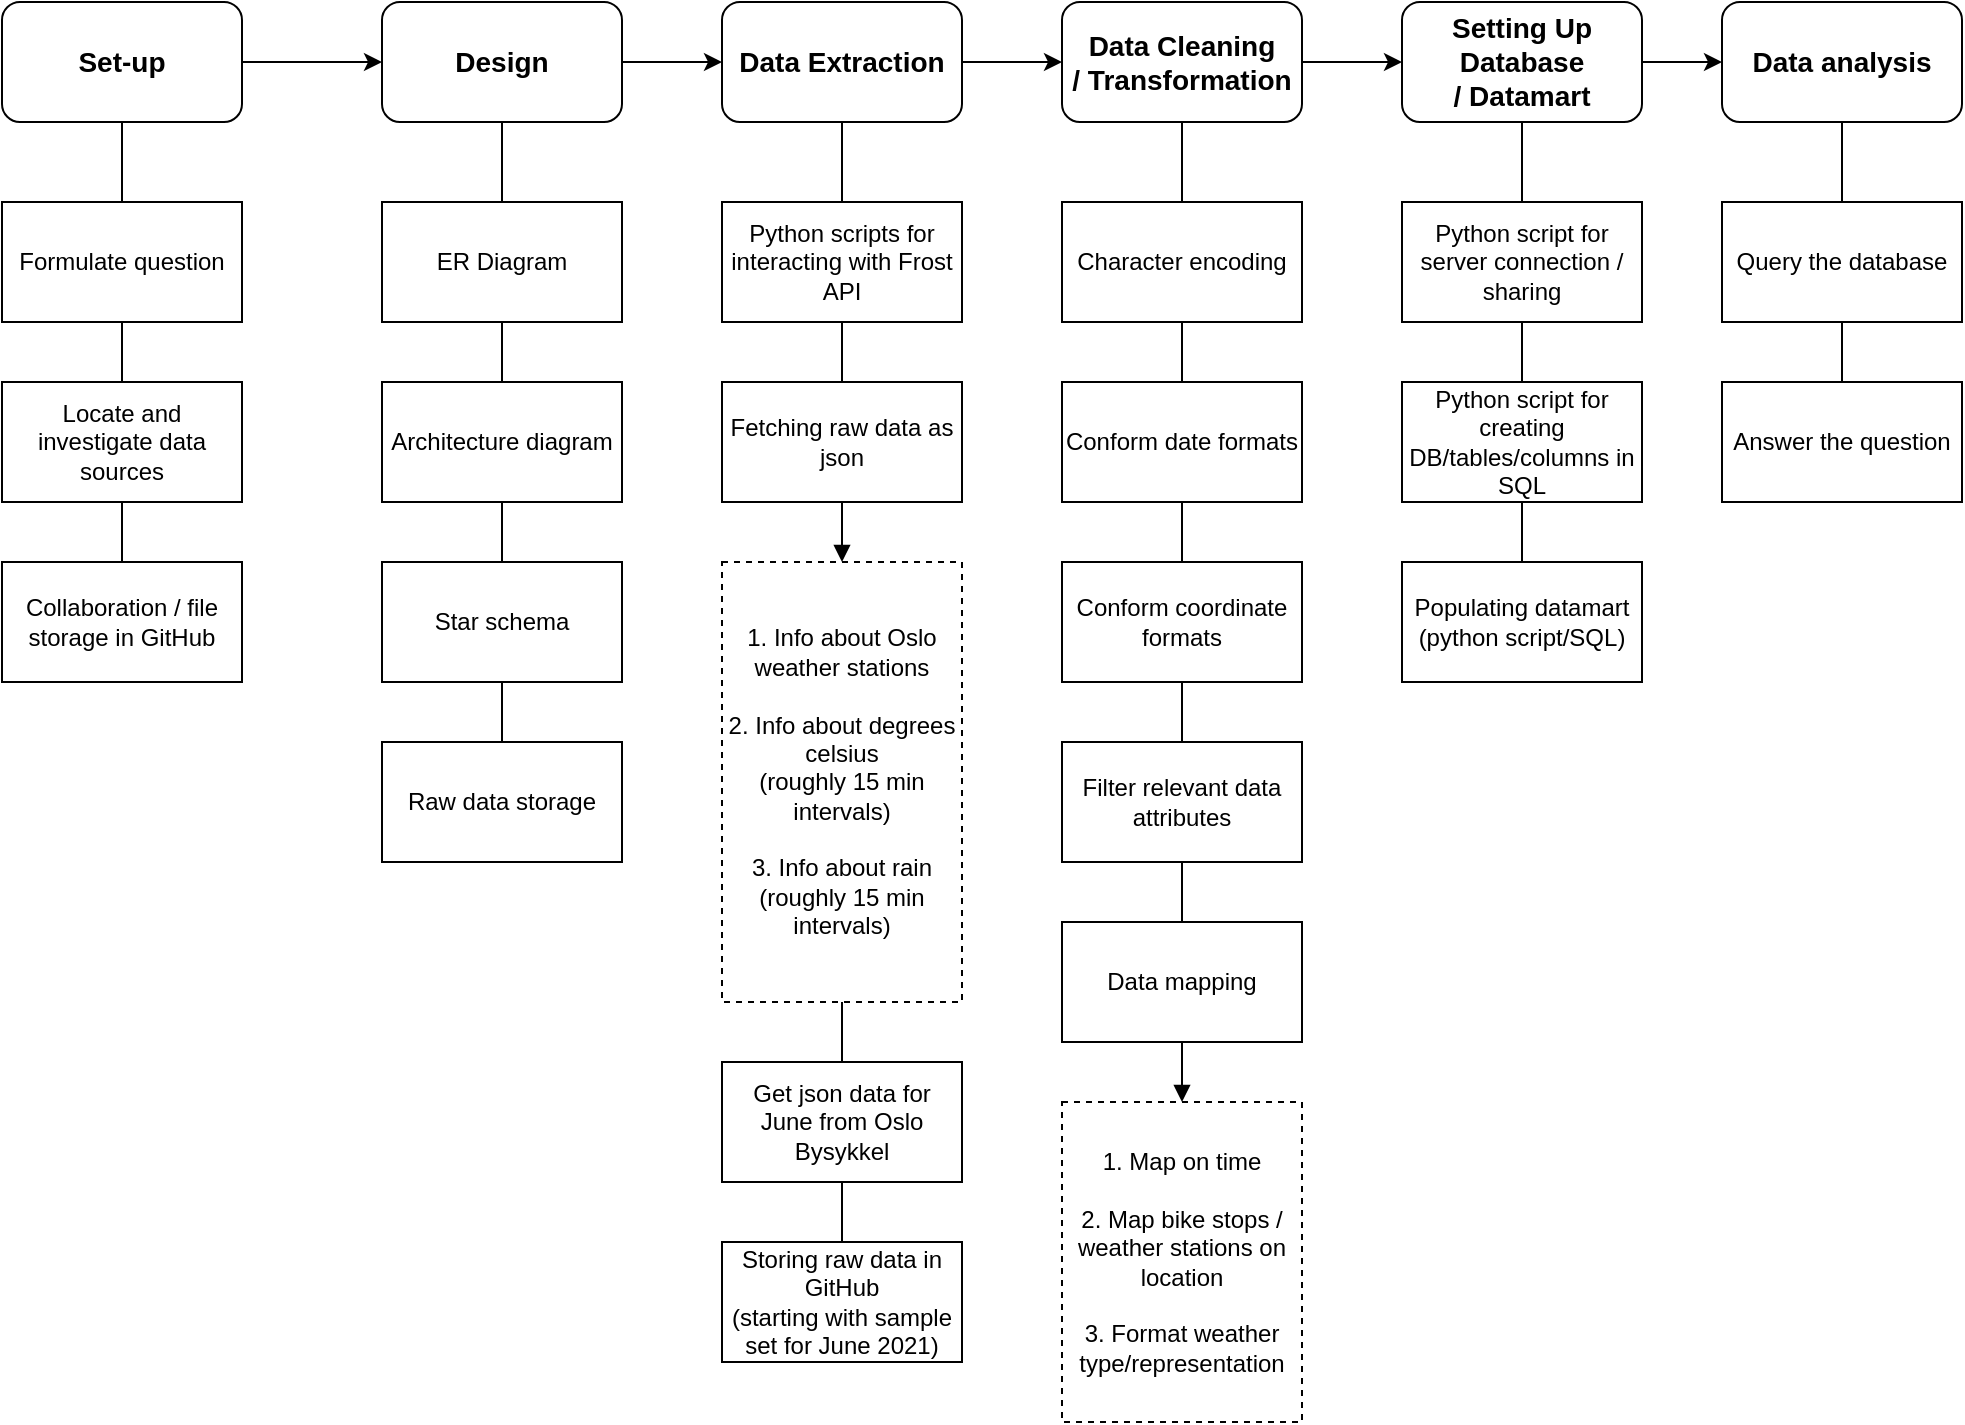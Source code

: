 <mxfile version="14.8.4" type="device"><diagram id="wr8Eo-YFc_vMP5DjQim9" name="Page-1"><mxGraphModel dx="1542" dy="752" grid="1" gridSize="10" guides="1" tooltips="1" connect="1" arrows="1" fold="1" page="1" pageScale="1" pageWidth="850" pageHeight="1100" math="0" shadow="0"><root><mxCell id="0"/><mxCell id="1" parent="0"/><mxCell id="6GaT_6lvy_HTJy6Wz2bD-35" style="edgeStyle=orthogonalEdgeStyle;rounded=0;orthogonalLoop=1;jettySize=auto;html=1;exitX=0.5;exitY=1;exitDx=0;exitDy=0;entryX=0.5;entryY=0;entryDx=0;entryDy=0;endArrow=none;endFill=0;" edge="1" parent="1" source="6GaT_6lvy_HTJy6Wz2bD-1" target="6GaT_6lvy_HTJy6Wz2bD-18"><mxGeometry relative="1" as="geometry"/></mxCell><mxCell id="6GaT_6lvy_HTJy6Wz2bD-1" value="Locate and investigate data sources" style="whiteSpace=wrap;html=1;" vertex="1" parent="1"><mxGeometry x="-80" y="320" width="120" height="60" as="geometry"/></mxCell><mxCell id="6GaT_6lvy_HTJy6Wz2bD-34" style="edgeStyle=orthogonalEdgeStyle;rounded=0;orthogonalLoop=1;jettySize=auto;html=1;exitX=0.5;exitY=1;exitDx=0;exitDy=0;entryX=0.5;entryY=0;entryDx=0;entryDy=0;endArrow=none;endFill=0;" edge="1" parent="1" source="6GaT_6lvy_HTJy6Wz2bD-2" target="6GaT_6lvy_HTJy6Wz2bD-1"><mxGeometry relative="1" as="geometry"/></mxCell><mxCell id="6GaT_6lvy_HTJy6Wz2bD-2" value="Formulate question" style="whiteSpace=wrap;html=1;" vertex="1" parent="1"><mxGeometry x="-80" y="230" width="120" height="60" as="geometry"/></mxCell><mxCell id="6GaT_6lvy_HTJy6Wz2bD-43" style="edgeStyle=orthogonalEdgeStyle;rounded=0;orthogonalLoop=1;jettySize=auto;html=1;exitX=0.5;exitY=1;exitDx=0;exitDy=0;entryX=0.5;entryY=0;entryDx=0;entryDy=0;endArrow=none;endFill=0;" edge="1" parent="1" source="6GaT_6lvy_HTJy6Wz2bD-3" target="6GaT_6lvy_HTJy6Wz2bD-10"><mxGeometry relative="1" as="geometry"/></mxCell><mxCell id="6GaT_6lvy_HTJy6Wz2bD-3" value="Python scripts for interacting with Frost API" style="whiteSpace=wrap;html=1;" vertex="1" parent="1"><mxGeometry x="280" y="230" width="120" height="60" as="geometry"/></mxCell><mxCell id="6GaT_6lvy_HTJy6Wz2bD-39" style="edgeStyle=orthogonalEdgeStyle;rounded=0;orthogonalLoop=1;jettySize=auto;html=1;exitX=0.5;exitY=1;exitDx=0;exitDy=0;entryX=0.5;entryY=0;entryDx=0;entryDy=0;endArrow=none;endFill=0;" edge="1" parent="1" source="6GaT_6lvy_HTJy6Wz2bD-4" target="6GaT_6lvy_HTJy6Wz2bD-17"><mxGeometry relative="1" as="geometry"/></mxCell><mxCell id="6GaT_6lvy_HTJy6Wz2bD-4" value="Star schema" style="whiteSpace=wrap;html=1;" vertex="1" parent="1"><mxGeometry x="110" y="410" width="120" height="60" as="geometry"/></mxCell><mxCell id="6GaT_6lvy_HTJy6Wz2bD-38" style="edgeStyle=orthogonalEdgeStyle;rounded=0;orthogonalLoop=1;jettySize=auto;html=1;exitX=0.5;exitY=1;exitDx=0;exitDy=0;entryX=0.5;entryY=0;entryDx=0;entryDy=0;endArrow=none;endFill=0;" edge="1" parent="1" source="6GaT_6lvy_HTJy6Wz2bD-5" target="6GaT_6lvy_HTJy6Wz2bD-4"><mxGeometry relative="1" as="geometry"/></mxCell><mxCell id="6GaT_6lvy_HTJy6Wz2bD-5" value="Architecture diagram" style="whiteSpace=wrap;html=1;" vertex="1" parent="1"><mxGeometry x="110" y="320" width="120" height="60" as="geometry"/></mxCell><mxCell id="6GaT_6lvy_HTJy6Wz2bD-37" style="edgeStyle=orthogonalEdgeStyle;rounded=0;orthogonalLoop=1;jettySize=auto;html=1;exitX=0.5;exitY=1;exitDx=0;exitDy=0;entryX=0.5;entryY=0;entryDx=0;entryDy=0;endArrow=none;endFill=0;" edge="1" parent="1" source="6GaT_6lvy_HTJy6Wz2bD-6" target="6GaT_6lvy_HTJy6Wz2bD-5"><mxGeometry relative="1" as="geometry"/></mxCell><mxCell id="6GaT_6lvy_HTJy6Wz2bD-6" value="ER Diagram" style="whiteSpace=wrap;html=1;" vertex="1" parent="1"><mxGeometry x="110" y="230" width="120" height="60" as="geometry"/></mxCell><mxCell id="6GaT_6lvy_HTJy6Wz2bD-28" style="edgeStyle=orthogonalEdgeStyle;rounded=0;orthogonalLoop=1;jettySize=auto;html=1;entryX=0;entryY=0.5;entryDx=0;entryDy=0;" edge="1" parent="1" source="6GaT_6lvy_HTJy6Wz2bD-7" target="6GaT_6lvy_HTJy6Wz2bD-8"><mxGeometry relative="1" as="geometry"/></mxCell><mxCell id="6GaT_6lvy_HTJy6Wz2bD-33" style="edgeStyle=orthogonalEdgeStyle;rounded=0;orthogonalLoop=1;jettySize=auto;html=1;exitX=0.5;exitY=1;exitDx=0;exitDy=0;entryX=0.5;entryY=0;entryDx=0;entryDy=0;endArrow=none;endFill=0;" edge="1" parent="1" source="6GaT_6lvy_HTJy6Wz2bD-7" target="6GaT_6lvy_HTJy6Wz2bD-2"><mxGeometry relative="1" as="geometry"/></mxCell><mxCell id="6GaT_6lvy_HTJy6Wz2bD-7" value="Set-up" style="rounded=1;whiteSpace=wrap;html=1;fontStyle=1;fontSize=14;" vertex="1" parent="1"><mxGeometry x="-80" y="130" width="120" height="60" as="geometry"/></mxCell><mxCell id="6GaT_6lvy_HTJy6Wz2bD-29" style="edgeStyle=orthogonalEdgeStyle;rounded=0;orthogonalLoop=1;jettySize=auto;html=1;" edge="1" parent="1" source="6GaT_6lvy_HTJy6Wz2bD-8" target="6GaT_6lvy_HTJy6Wz2bD-9"><mxGeometry relative="1" as="geometry"/></mxCell><mxCell id="6GaT_6lvy_HTJy6Wz2bD-36" style="edgeStyle=orthogonalEdgeStyle;rounded=0;orthogonalLoop=1;jettySize=auto;html=1;exitX=0.5;exitY=1;exitDx=0;exitDy=0;entryX=0.5;entryY=0;entryDx=0;entryDy=0;endArrow=none;endFill=0;" edge="1" parent="1" source="6GaT_6lvy_HTJy6Wz2bD-8" target="6GaT_6lvy_HTJy6Wz2bD-6"><mxGeometry relative="1" as="geometry"/></mxCell><mxCell id="6GaT_6lvy_HTJy6Wz2bD-8" value="Design" style="rounded=1;whiteSpace=wrap;html=1;fontStyle=1;fontSize=14;" vertex="1" parent="1"><mxGeometry x="110" y="130" width="120" height="60" as="geometry"/></mxCell><mxCell id="6GaT_6lvy_HTJy6Wz2bD-30" style="edgeStyle=orthogonalEdgeStyle;rounded=0;orthogonalLoop=1;jettySize=auto;html=1;" edge="1" parent="1" source="6GaT_6lvy_HTJy6Wz2bD-9" target="6GaT_6lvy_HTJy6Wz2bD-13"><mxGeometry relative="1" as="geometry"/></mxCell><mxCell id="6GaT_6lvy_HTJy6Wz2bD-40" style="edgeStyle=orthogonalEdgeStyle;rounded=0;orthogonalLoop=1;jettySize=auto;html=1;exitX=0.5;exitY=1;exitDx=0;exitDy=0;entryX=0.5;entryY=0;entryDx=0;entryDy=0;endArrow=none;endFill=0;" edge="1" parent="1" source="6GaT_6lvy_HTJy6Wz2bD-9" target="6GaT_6lvy_HTJy6Wz2bD-3"><mxGeometry relative="1" as="geometry"/></mxCell><mxCell id="6GaT_6lvy_HTJy6Wz2bD-9" value="Data Extraction" style="rounded=1;whiteSpace=wrap;html=1;fontStyle=1;fontSize=14;" vertex="1" parent="1"><mxGeometry x="280" y="130" width="120" height="60" as="geometry"/></mxCell><mxCell id="6GaT_6lvy_HTJy6Wz2bD-44" style="edgeStyle=orthogonalEdgeStyle;rounded=0;orthogonalLoop=1;jettySize=auto;html=1;exitX=0.5;exitY=1;exitDx=0;exitDy=0;entryX=0.5;entryY=0;entryDx=0;entryDy=0;endArrow=block;endFill=1;" edge="1" parent="1" source="6GaT_6lvy_HTJy6Wz2bD-10" target="6GaT_6lvy_HTJy6Wz2bD-19"><mxGeometry relative="1" as="geometry"/></mxCell><mxCell id="6GaT_6lvy_HTJy6Wz2bD-10" value="Fetching raw data as json" style="whiteSpace=wrap;html=1;" vertex="1" parent="1"><mxGeometry x="280" y="320" width="120" height="60" as="geometry"/></mxCell><mxCell id="6GaT_6lvy_HTJy6Wz2bD-53" style="edgeStyle=orthogonalEdgeStyle;rounded=0;orthogonalLoop=1;jettySize=auto;html=1;exitX=0.5;exitY=1;exitDx=0;exitDy=0;entryX=0.5;entryY=0;entryDx=0;entryDy=0;endArrow=none;endFill=0;" edge="1" parent="1" source="6GaT_6lvy_HTJy6Wz2bD-11" target="6GaT_6lvy_HTJy6Wz2bD-16"><mxGeometry relative="1" as="geometry"/></mxCell><mxCell id="6GaT_6lvy_HTJy6Wz2bD-11" value="Get json data for June from Oslo Bysykkel" style="whiteSpace=wrap;html=1;" vertex="1" parent="1"><mxGeometry x="280" y="660" width="120" height="60" as="geometry"/></mxCell><mxCell id="6GaT_6lvy_HTJy6Wz2bD-48" style="edgeStyle=orthogonalEdgeStyle;rounded=0;orthogonalLoop=1;jettySize=auto;html=1;exitX=0.5;exitY=1;exitDx=0;exitDy=0;entryX=0.5;entryY=0;entryDx=0;entryDy=0;endArrow=none;endFill=0;" edge="1" parent="1" source="6GaT_6lvy_HTJy6Wz2bD-12" target="6GaT_6lvy_HTJy6Wz2bD-14"><mxGeometry relative="1" as="geometry"/></mxCell><mxCell id="6GaT_6lvy_HTJy6Wz2bD-12" value="Character encoding" style="whiteSpace=wrap;html=1;" vertex="1" parent="1"><mxGeometry x="450" y="230" width="120" height="60" as="geometry"/></mxCell><mxCell id="6GaT_6lvy_HTJy6Wz2bD-31" style="edgeStyle=orthogonalEdgeStyle;rounded=0;orthogonalLoop=1;jettySize=auto;html=1;entryX=0;entryY=0.5;entryDx=0;entryDy=0;" edge="1" parent="1" source="6GaT_6lvy_HTJy6Wz2bD-13" target="6GaT_6lvy_HTJy6Wz2bD-21"><mxGeometry relative="1" as="geometry"/></mxCell><mxCell id="6GaT_6lvy_HTJy6Wz2bD-47" style="edgeStyle=orthogonalEdgeStyle;rounded=0;orthogonalLoop=1;jettySize=auto;html=1;exitX=0.5;exitY=1;exitDx=0;exitDy=0;entryX=0.5;entryY=0;entryDx=0;entryDy=0;endArrow=none;endFill=0;" edge="1" parent="1" source="6GaT_6lvy_HTJy6Wz2bD-13" target="6GaT_6lvy_HTJy6Wz2bD-12"><mxGeometry relative="1" as="geometry"/></mxCell><mxCell id="6GaT_6lvy_HTJy6Wz2bD-13" value="Data Cleaning&lt;br style=&quot;font-size: 14px;&quot;&gt;/ Transformation" style="rounded=1;whiteSpace=wrap;html=1;fontStyle=1;fontSize=14;" vertex="1" parent="1"><mxGeometry x="450" y="130" width="120" height="60" as="geometry"/></mxCell><mxCell id="6GaT_6lvy_HTJy6Wz2bD-49" style="edgeStyle=orthogonalEdgeStyle;rounded=0;orthogonalLoop=1;jettySize=auto;html=1;exitX=0.5;exitY=1;exitDx=0;exitDy=0;entryX=0.5;entryY=0;entryDx=0;entryDy=0;endArrow=none;endFill=0;" edge="1" parent="1" source="6GaT_6lvy_HTJy6Wz2bD-14" target="6GaT_6lvy_HTJy6Wz2bD-15"><mxGeometry relative="1" as="geometry"/></mxCell><mxCell id="6GaT_6lvy_HTJy6Wz2bD-14" value="Conform date formats" style="whiteSpace=wrap;html=1;" vertex="1" parent="1"><mxGeometry x="450" y="320" width="120" height="60" as="geometry"/></mxCell><mxCell id="6GaT_6lvy_HTJy6Wz2bD-55" style="edgeStyle=orthogonalEdgeStyle;rounded=0;orthogonalLoop=1;jettySize=auto;html=1;exitX=0.5;exitY=1;exitDx=0;exitDy=0;entryX=0.5;entryY=0;entryDx=0;entryDy=0;endArrow=none;endFill=0;" edge="1" parent="1" source="6GaT_6lvy_HTJy6Wz2bD-15" target="6GaT_6lvy_HTJy6Wz2bD-54"><mxGeometry relative="1" as="geometry"/></mxCell><mxCell id="6GaT_6lvy_HTJy6Wz2bD-15" value="Conform coordinate formats" style="whiteSpace=wrap;html=1;" vertex="1" parent="1"><mxGeometry x="450" y="410" width="120" height="60" as="geometry"/></mxCell><mxCell id="6GaT_6lvy_HTJy6Wz2bD-16" value="&lt;span&gt;Storing raw data in GitHub&lt;/span&gt;&lt;br&gt;&lt;span&gt;(starting with sample set for June 2021)&lt;/span&gt;" style="whiteSpace=wrap;html=1;" vertex="1" parent="1"><mxGeometry x="280" y="750" width="120" height="60" as="geometry"/></mxCell><mxCell id="6GaT_6lvy_HTJy6Wz2bD-17" value="Raw data storage" style="whiteSpace=wrap;html=1;" vertex="1" parent="1"><mxGeometry x="110" y="500" width="120" height="60" as="geometry"/></mxCell><mxCell id="6GaT_6lvy_HTJy6Wz2bD-18" value="Collaboration / file storage in GitHub" style="whiteSpace=wrap;html=1;" vertex="1" parent="1"><mxGeometry x="-80" y="410" width="120" height="60" as="geometry"/></mxCell><mxCell id="6GaT_6lvy_HTJy6Wz2bD-45" style="edgeStyle=orthogonalEdgeStyle;rounded=0;orthogonalLoop=1;jettySize=auto;html=1;exitX=0.5;exitY=1;exitDx=0;exitDy=0;entryX=0.5;entryY=0;entryDx=0;entryDy=0;endArrow=none;endFill=0;" edge="1" parent="1" source="6GaT_6lvy_HTJy6Wz2bD-19" target="6GaT_6lvy_HTJy6Wz2bD-11"><mxGeometry relative="1" as="geometry"/></mxCell><mxCell id="6GaT_6lvy_HTJy6Wz2bD-19" value="1. Info about Oslo weather stations&lt;br&gt;&lt;br&gt;2. Info about degrees celsius&lt;br&gt;(roughly 15 min intervals)&lt;br&gt;&lt;br&gt;3. Info about rain&lt;br&gt;(roughly 15 min intervals)" style="whiteSpace=wrap;html=1;dashed=1;" vertex="1" parent="1"><mxGeometry x="280" y="410" width="120" height="220" as="geometry"/></mxCell><mxCell id="6GaT_6lvy_HTJy6Wz2bD-51" style="edgeStyle=orthogonalEdgeStyle;rounded=0;orthogonalLoop=1;jettySize=auto;html=1;exitX=0.5;exitY=1;exitDx=0;exitDy=0;entryX=0.5;entryY=0;entryDx=0;entryDy=0;endArrow=none;endFill=0;" edge="1" parent="1" source="6GaT_6lvy_HTJy6Wz2bD-20" target="6GaT_6lvy_HTJy6Wz2bD-22"><mxGeometry relative="1" as="geometry"/></mxCell><mxCell id="6GaT_6lvy_HTJy6Wz2bD-20" value="Python script for server connection / sharing" style="whiteSpace=wrap;html=1;" vertex="1" parent="1"><mxGeometry x="620" y="230" width="120" height="60" as="geometry"/></mxCell><mxCell id="6GaT_6lvy_HTJy6Wz2bD-32" style="edgeStyle=orthogonalEdgeStyle;rounded=0;orthogonalLoop=1;jettySize=auto;html=1;" edge="1" parent="1" source="6GaT_6lvy_HTJy6Wz2bD-21" target="6GaT_6lvy_HTJy6Wz2bD-25"><mxGeometry relative="1" as="geometry"/></mxCell><mxCell id="6GaT_6lvy_HTJy6Wz2bD-50" style="edgeStyle=orthogonalEdgeStyle;rounded=0;orthogonalLoop=1;jettySize=auto;html=1;exitX=0.5;exitY=1;exitDx=0;exitDy=0;entryX=0.5;entryY=0;entryDx=0;entryDy=0;endArrow=none;endFill=0;" edge="1" parent="1" source="6GaT_6lvy_HTJy6Wz2bD-21" target="6GaT_6lvy_HTJy6Wz2bD-20"><mxGeometry relative="1" as="geometry"/></mxCell><mxCell id="6GaT_6lvy_HTJy6Wz2bD-21" value="Setting Up Database&lt;br style=&quot;font-size: 14px;&quot;&gt;/ Datamart" style="rounded=1;whiteSpace=wrap;html=1;fontStyle=1;fontSize=14;" vertex="1" parent="1"><mxGeometry x="620" y="130" width="120" height="60" as="geometry"/></mxCell><mxCell id="6GaT_6lvy_HTJy6Wz2bD-52" style="edgeStyle=orthogonalEdgeStyle;rounded=0;orthogonalLoop=1;jettySize=auto;html=1;exitX=0.5;exitY=1;exitDx=0;exitDy=0;entryX=0.5;entryY=0;entryDx=0;entryDy=0;endArrow=none;endFill=0;" edge="1" parent="1" source="6GaT_6lvy_HTJy6Wz2bD-22" target="6GaT_6lvy_HTJy6Wz2bD-23"><mxGeometry relative="1" as="geometry"/></mxCell><mxCell id="6GaT_6lvy_HTJy6Wz2bD-22" value="Python script for creating DB/tables/columns in SQL" style="whiteSpace=wrap;html=1;" vertex="1" parent="1"><mxGeometry x="620" y="320" width="120" height="60" as="geometry"/></mxCell><mxCell id="6GaT_6lvy_HTJy6Wz2bD-23" value="Populating datamart&lt;br&gt;(python script/SQL)" style="whiteSpace=wrap;html=1;" vertex="1" parent="1"><mxGeometry x="620" y="410" width="120" height="60" as="geometry"/></mxCell><mxCell id="6GaT_6lvy_HTJy6Wz2bD-63" style="edgeStyle=orthogonalEdgeStyle;rounded=0;orthogonalLoop=1;jettySize=auto;html=1;exitX=0.5;exitY=1;exitDx=0;exitDy=0;entryX=0.5;entryY=0;entryDx=0;entryDy=0;fontSize=14;endArrow=none;endFill=0;" edge="1" parent="1" source="6GaT_6lvy_HTJy6Wz2bD-24" target="6GaT_6lvy_HTJy6Wz2bD-62"><mxGeometry relative="1" as="geometry"/></mxCell><mxCell id="6GaT_6lvy_HTJy6Wz2bD-24" value="Query the database" style="whiteSpace=wrap;html=1;" vertex="1" parent="1"><mxGeometry x="780" y="230" width="120" height="60" as="geometry"/></mxCell><mxCell id="6GaT_6lvy_HTJy6Wz2bD-61" style="edgeStyle=orthogonalEdgeStyle;rounded=0;orthogonalLoop=1;jettySize=auto;html=1;exitX=0.5;exitY=1;exitDx=0;exitDy=0;entryX=0.5;entryY=0;entryDx=0;entryDy=0;endArrow=none;endFill=0;" edge="1" parent="1" source="6GaT_6lvy_HTJy6Wz2bD-25" target="6GaT_6lvy_HTJy6Wz2bD-24"><mxGeometry relative="1" as="geometry"/></mxCell><mxCell id="6GaT_6lvy_HTJy6Wz2bD-25" value="Data analysis" style="rounded=1;whiteSpace=wrap;html=1;fontStyle=1;fontSize=14;" vertex="1" parent="1"><mxGeometry x="780" y="130" width="120" height="60" as="geometry"/></mxCell><mxCell id="6GaT_6lvy_HTJy6Wz2bD-58" style="edgeStyle=orthogonalEdgeStyle;rounded=0;orthogonalLoop=1;jettySize=auto;html=1;exitX=0.5;exitY=1;exitDx=0;exitDy=0;entryX=0.5;entryY=0;entryDx=0;entryDy=0;endArrow=none;endFill=0;" edge="1" parent="1" source="6GaT_6lvy_HTJy6Wz2bD-54" target="6GaT_6lvy_HTJy6Wz2bD-57"><mxGeometry relative="1" as="geometry"/></mxCell><mxCell id="6GaT_6lvy_HTJy6Wz2bD-54" value="Filter relevant data&lt;br&gt;attributes" style="whiteSpace=wrap;html=1;" vertex="1" parent="1"><mxGeometry x="450" y="500" width="120" height="60" as="geometry"/></mxCell><mxCell id="6GaT_6lvy_HTJy6Wz2bD-60" style="edgeStyle=orthogonalEdgeStyle;rounded=0;orthogonalLoop=1;jettySize=auto;html=1;exitX=0.5;exitY=1;exitDx=0;exitDy=0;entryX=0.5;entryY=0;entryDx=0;entryDy=0;endArrow=block;endFill=1;" edge="1" parent="1" source="6GaT_6lvy_HTJy6Wz2bD-57" target="6GaT_6lvy_HTJy6Wz2bD-59"><mxGeometry relative="1" as="geometry"/></mxCell><mxCell id="6GaT_6lvy_HTJy6Wz2bD-57" value="Data mapping" style="whiteSpace=wrap;html=1;" vertex="1" parent="1"><mxGeometry x="450" y="590" width="120" height="60" as="geometry"/></mxCell><mxCell id="6GaT_6lvy_HTJy6Wz2bD-59" value="1. Map on time&lt;br&gt;&lt;br&gt;2. Map bike stops / weather stations on location&lt;br&gt;&lt;br&gt;3. Format weather type/representation" style="whiteSpace=wrap;html=1;dashed=1;" vertex="1" parent="1"><mxGeometry x="450" y="680" width="120" height="160" as="geometry"/></mxCell><mxCell id="6GaT_6lvy_HTJy6Wz2bD-62" value="Answer the question" style="whiteSpace=wrap;html=1;" vertex="1" parent="1"><mxGeometry x="780" y="320" width="120" height="60" as="geometry"/></mxCell></root></mxGraphModel></diagram></mxfile>